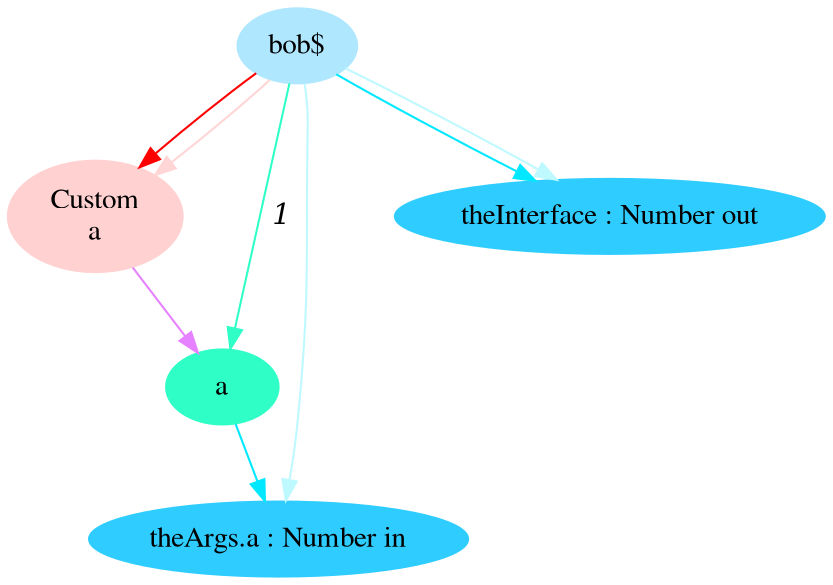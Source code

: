 digraph g{node_5414 [shape="ellipse", style="filled", color="#ffd1d1", fontname="Times", label="Custom
a" ]
node_5402 [shape="ellipse", style="filled", color="#afe7ff", fontname="Times", label="bob$" ]
node_5403 [shape="ellipse", style="filled", color="#2fffc7", fontname="Times", label="a" ]
node_5404 [shape="ellipse", style="filled", color="#2fcdff", fontname="Times", label="theArgs.a : Number in" ]
node_5408 [shape="ellipse", style="filled", color="#2fcdff", fontname="Times", label="theInterface : Number out" ]
node_5402 -> node_5414 [dir=forward, arrowHead=normal, fontname="Times-Italic", arrowsize=1, color="#ff0000", label="",  headlabel="", taillabel="" ]
node_5402 -> node_5414 [dir=forward, arrowHead=normal, fontname="Times-Italic", arrowsize=1, color="#ffd5d5", label="",  headlabel="", taillabel="" ]
node_5402 -> node_5403 [dir=forward, arrowHead=normal, fontname="Times-Italic", arrowsize=1, color="#2fffc7", label="1",  headlabel="", taillabel="" ]
node_5403 -> node_5404 [dir=forward, arrowHead=normal, fontname="Times-Italic", arrowsize=1, color="#00e8ff", label="",  headlabel="", taillabel="" ]
node_5402 -> node_5408 [dir=forward, arrowHead=normal, fontname="Times-Italic", arrowsize=1, color="#00e8ff", label="",  headlabel="", taillabel="" ]
node_5402 -> node_5404 [dir=forward, arrowHead=normal, fontname="Times-Italic", arrowsize=1, color="#bef9ff", label="",  headlabel="", taillabel="" ]
node_5402 -> node_5408 [dir=forward, arrowHead=normal, fontname="Times-Italic", arrowsize=1, color="#bef9ff", label="",  headlabel="", taillabel="" ]
node_5414 -> node_5403 [dir=forward, arrowHead=normal, fontname="Times-Italic", arrowsize=1, color="#e681ff", label="",  headlabel="", taillabel="" ]
}